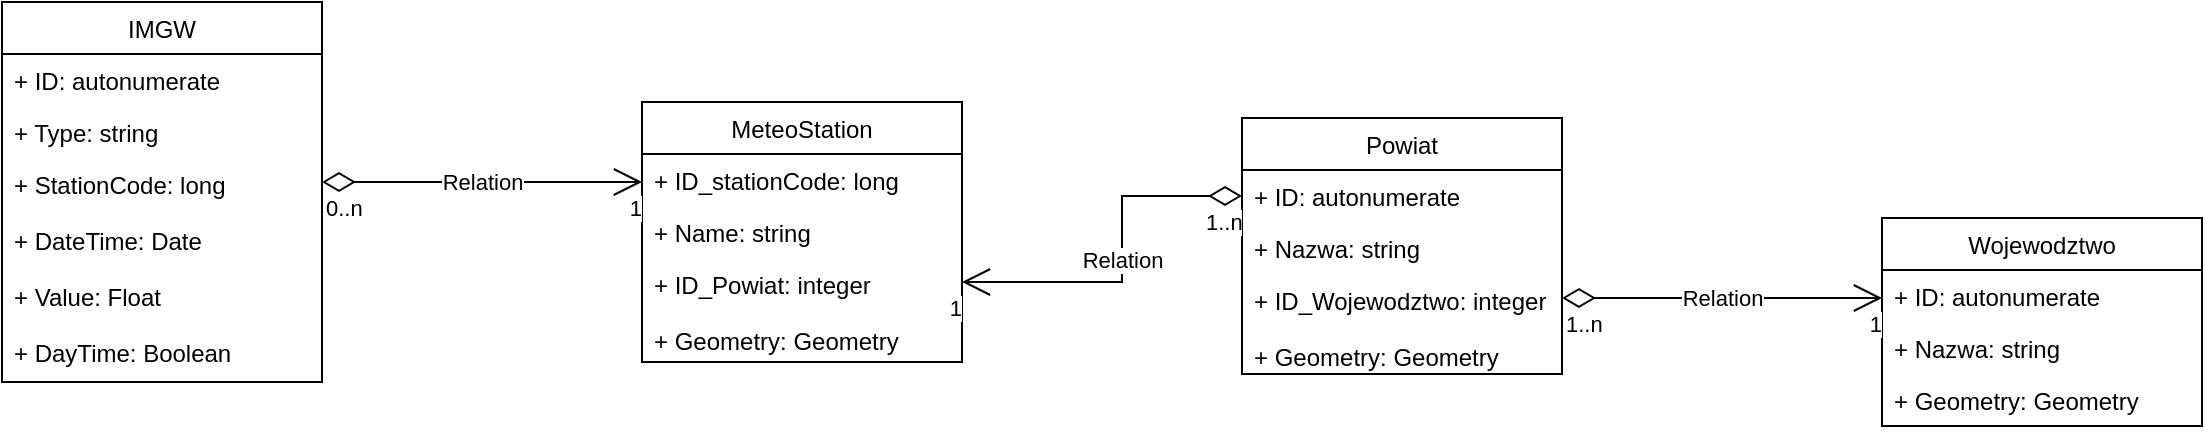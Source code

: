 <mxfile version="15.5.8" type="device"><diagram name="Page-1" id="929967ad-93f9-6ef4-fab6-5d389245f69c"><mxGraphModel dx="1221" dy="644" grid="1" gridSize="10" guides="1" tooltips="1" connect="1" arrows="1" fold="1" page="1" pageScale="1.5" pageWidth="1169" pageHeight="826" background="none" math="0" shadow="0"><root><mxCell id="0" style=";html=1;"/><mxCell id="1" style=";html=1;" parent="0"/><mxCell id="EjB_CYFF2NxHaDeNuTyk-1" value="IMGW" style="swimlane;fontStyle=0;childLayout=stackLayout;horizontal=1;startSize=26;fillColor=none;horizontalStack=0;resizeParent=1;resizeParentMax=0;resizeLast=0;collapsible=1;marginBottom=0;" parent="1" vertex="1"><mxGeometry x="490" y="370" width="160" height="190" as="geometry"><mxRectangle x="490" y="370" width="90" height="26" as="alternateBounds"/></mxGeometry></mxCell><mxCell id="EjB_CYFF2NxHaDeNuTyk-2" value="+ ID: autonumerate" style="text;strokeColor=none;fillColor=none;align=left;verticalAlign=top;spacingLeft=4;spacingRight=4;overflow=hidden;rotatable=0;points=[[0,0.5],[1,0.5]];portConstraint=eastwest;" parent="EjB_CYFF2NxHaDeNuTyk-1" vertex="1"><mxGeometry y="26" width="160" height="26" as="geometry"/></mxCell><mxCell id="EjB_CYFF2NxHaDeNuTyk-3" value="+ Type: string" style="text;strokeColor=none;fillColor=none;align=left;verticalAlign=top;spacingLeft=4;spacingRight=4;overflow=hidden;rotatable=0;points=[[0,0.5],[1,0.5]];portConstraint=eastwest;" parent="EjB_CYFF2NxHaDeNuTyk-1" vertex="1"><mxGeometry y="52" width="160" height="26" as="geometry"/></mxCell><mxCell id="EjB_CYFF2NxHaDeNuTyk-4" value="+ StationCode: long&#10;&#10;+ DateTime: Date&#10;&#10;+ Value: Float&#10;&#10;+ DayTime: Boolean&#10;" style="text;strokeColor=none;fillColor=none;align=left;verticalAlign=top;spacingLeft=4;spacingRight=4;overflow=hidden;rotatable=0;points=[[0,0.5],[1,0.5]];portConstraint=eastwest;" parent="EjB_CYFF2NxHaDeNuTyk-1" vertex="1"><mxGeometry y="78" width="160" height="112" as="geometry"/></mxCell><mxCell id="EjB_CYFF2NxHaDeNuTyk-10" value="MeteoStation" style="swimlane;fontStyle=0;childLayout=stackLayout;horizontal=1;startSize=26;fillColor=none;horizontalStack=0;resizeParent=1;resizeParentMax=0;resizeLast=0;collapsible=1;marginBottom=0;" parent="1" vertex="1"><mxGeometry x="810" y="420" width="160" height="130" as="geometry"/></mxCell><mxCell id="EjB_CYFF2NxHaDeNuTyk-11" value="+ ID_stationCode: long" style="text;strokeColor=none;fillColor=none;align=left;verticalAlign=top;spacingLeft=4;spacingRight=4;overflow=hidden;rotatable=0;points=[[0,0.5],[1,0.5]];portConstraint=eastwest;" parent="EjB_CYFF2NxHaDeNuTyk-10" vertex="1"><mxGeometry y="26" width="160" height="26" as="geometry"/></mxCell><mxCell id="EjB_CYFF2NxHaDeNuTyk-12" value="+ Name: string" style="text;strokeColor=none;fillColor=none;align=left;verticalAlign=top;spacingLeft=4;spacingRight=4;overflow=hidden;rotatable=0;points=[[0,0.5],[1,0.5]];portConstraint=eastwest;" parent="EjB_CYFF2NxHaDeNuTyk-10" vertex="1"><mxGeometry y="52" width="160" height="26" as="geometry"/></mxCell><mxCell id="EjB_CYFF2NxHaDeNuTyk-13" value="+ ID_Powiat: integer&#10;&#10;+ Geometry: Geometry" style="text;strokeColor=none;fillColor=none;align=left;verticalAlign=top;spacingLeft=4;spacingRight=4;overflow=hidden;rotatable=0;points=[[0,0.5],[1,0.5]];portConstraint=eastwest;" parent="EjB_CYFF2NxHaDeNuTyk-10" vertex="1"><mxGeometry y="78" width="160" height="52" as="geometry"/></mxCell><mxCell id="EjB_CYFF2NxHaDeNuTyk-14" value="Relation" style="endArrow=open;html=1;endSize=12;startArrow=diamondThin;startSize=14;startFill=0;edgeStyle=orthogonalEdgeStyle;rounded=0;" parent="1" edge="1"><mxGeometry relative="1" as="geometry"><mxPoint x="650" y="460" as="sourcePoint"/><mxPoint x="810" y="460" as="targetPoint"/></mxGeometry></mxCell><mxCell id="EjB_CYFF2NxHaDeNuTyk-15" value="0..n" style="edgeLabel;resizable=0;html=1;align=left;verticalAlign=top;" parent="EjB_CYFF2NxHaDeNuTyk-14" connectable="0" vertex="1"><mxGeometry x="-1" relative="1" as="geometry"/></mxCell><mxCell id="EjB_CYFF2NxHaDeNuTyk-16" value="1" style="edgeLabel;resizable=0;html=1;align=right;verticalAlign=top;" parent="EjB_CYFF2NxHaDeNuTyk-14" connectable="0" vertex="1"><mxGeometry x="1" relative="1" as="geometry"/></mxCell><mxCell id="EjB_CYFF2NxHaDeNuTyk-25" value="Powiat" style="swimlane;fontStyle=0;childLayout=stackLayout;horizontal=1;startSize=26;fillColor=none;horizontalStack=0;resizeParent=1;resizeParentMax=0;resizeLast=0;collapsible=1;marginBottom=0;" parent="1" vertex="1"><mxGeometry x="1110" y="428" width="160" height="128" as="geometry"/></mxCell><mxCell id="EjB_CYFF2NxHaDeNuTyk-26" value="+ ID: autonumerate" style="text;strokeColor=none;fillColor=none;align=left;verticalAlign=top;spacingLeft=4;spacingRight=4;overflow=hidden;rotatable=0;points=[[0,0.5],[1,0.5]];portConstraint=eastwest;" parent="EjB_CYFF2NxHaDeNuTyk-25" vertex="1"><mxGeometry y="26" width="160" height="26" as="geometry"/></mxCell><mxCell id="EjB_CYFF2NxHaDeNuTyk-27" value="+ Nazwa: string" style="text;strokeColor=none;fillColor=none;align=left;verticalAlign=top;spacingLeft=4;spacingRight=4;overflow=hidden;rotatable=0;points=[[0,0.5],[1,0.5]];portConstraint=eastwest;" parent="EjB_CYFF2NxHaDeNuTyk-25" vertex="1"><mxGeometry y="52" width="160" height="26" as="geometry"/></mxCell><mxCell id="EjB_CYFF2NxHaDeNuTyk-28" value="+ ID_Wojewodztwo: integer&#10;&#10;+ Geometry: Geometry" style="text;strokeColor=none;fillColor=none;align=left;verticalAlign=top;spacingLeft=4;spacingRight=4;overflow=hidden;rotatable=0;points=[[0,0.5],[1,0.5]];portConstraint=eastwest;" parent="EjB_CYFF2NxHaDeNuTyk-25" vertex="1"><mxGeometry y="78" width="160" height="50" as="geometry"/></mxCell><mxCell id="EjB_CYFF2NxHaDeNuTyk-29" value="Wojewodztwo" style="swimlane;fontStyle=0;childLayout=stackLayout;horizontal=1;startSize=26;fillColor=none;horizontalStack=0;resizeParent=1;resizeParentMax=0;resizeLast=0;collapsible=1;marginBottom=0;" parent="1" vertex="1"><mxGeometry x="1430" y="478" width="160" height="104" as="geometry"/></mxCell><mxCell id="EjB_CYFF2NxHaDeNuTyk-30" value="+ ID: autonumerate" style="text;strokeColor=none;fillColor=none;align=left;verticalAlign=top;spacingLeft=4;spacingRight=4;overflow=hidden;rotatable=0;points=[[0,0.5],[1,0.5]];portConstraint=eastwest;" parent="EjB_CYFF2NxHaDeNuTyk-29" vertex="1"><mxGeometry y="26" width="160" height="26" as="geometry"/></mxCell><mxCell id="EjB_CYFF2NxHaDeNuTyk-31" value="+ Nazwa: string" style="text;strokeColor=none;fillColor=none;align=left;verticalAlign=top;spacingLeft=4;spacingRight=4;overflow=hidden;rotatable=0;points=[[0,0.5],[1,0.5]];portConstraint=eastwest;" parent="EjB_CYFF2NxHaDeNuTyk-29" vertex="1"><mxGeometry y="52" width="160" height="26" as="geometry"/></mxCell><mxCell id="EjB_CYFF2NxHaDeNuTyk-32" value="+ Geometry: Geometry" style="text;strokeColor=none;fillColor=none;align=left;verticalAlign=top;spacingLeft=4;spacingRight=4;overflow=hidden;rotatable=0;points=[[0,0.5],[1,0.5]];portConstraint=eastwest;" parent="EjB_CYFF2NxHaDeNuTyk-29" vertex="1"><mxGeometry y="78" width="160" height="26" as="geometry"/></mxCell><mxCell id="EjB_CYFF2NxHaDeNuTyk-33" value="Relation" style="endArrow=open;html=1;endSize=12;startArrow=diamondThin;startSize=14;startFill=0;edgeStyle=orthogonalEdgeStyle;rounded=0;" parent="1" edge="1"><mxGeometry relative="1" as="geometry"><mxPoint x="1270" y="518" as="sourcePoint"/><mxPoint x="1430" y="518" as="targetPoint"/></mxGeometry></mxCell><mxCell id="EjB_CYFF2NxHaDeNuTyk-34" value="1..n" style="edgeLabel;resizable=0;html=1;align=left;verticalAlign=top;" parent="EjB_CYFF2NxHaDeNuTyk-33" connectable="0" vertex="1"><mxGeometry x="-1" relative="1" as="geometry"/></mxCell><mxCell id="EjB_CYFF2NxHaDeNuTyk-35" value="1" style="edgeLabel;resizable=0;html=1;align=right;verticalAlign=top;" parent="EjB_CYFF2NxHaDeNuTyk-33" connectable="0" vertex="1"><mxGeometry x="1" relative="1" as="geometry"/></mxCell><mxCell id="EjB_CYFF2NxHaDeNuTyk-36" value="Relation" style="endArrow=open;html=1;endSize=12;startArrow=diamondThin;startSize=14;startFill=0;edgeStyle=orthogonalEdgeStyle;rounded=0;exitX=0;exitY=0.5;exitDx=0;exitDy=0;" parent="1" source="EjB_CYFF2NxHaDeNuTyk-26" target="EjB_CYFF2NxHaDeNuTyk-13" edge="1"><mxGeometry relative="1" as="geometry"><mxPoint x="1110" y="520" as="sourcePoint"/><mxPoint x="980" y="500" as="targetPoint"/><Array as="points"><mxPoint x="1050" y="467"/><mxPoint x="1050" y="510"/></Array></mxGeometry></mxCell><mxCell id="EjB_CYFF2NxHaDeNuTyk-37" value="1..n" style="edgeLabel;resizable=0;html=1;align=left;verticalAlign=top;" parent="EjB_CYFF2NxHaDeNuTyk-36" connectable="0" vertex="1"><mxGeometry x="-1" relative="1" as="geometry"><mxPoint x="-20" as="offset"/></mxGeometry></mxCell><mxCell id="EjB_CYFF2NxHaDeNuTyk-38" value="1" style="edgeLabel;resizable=0;html=1;align=right;verticalAlign=top;" parent="EjB_CYFF2NxHaDeNuTyk-36" connectable="0" vertex="1"><mxGeometry x="1" relative="1" as="geometry"/></mxCell></root></mxGraphModel></diagram></mxfile>